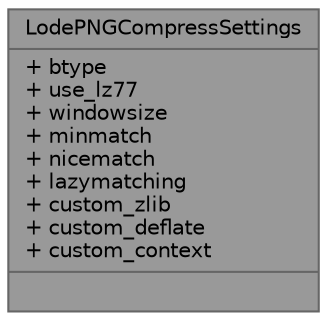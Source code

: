 digraph "LodePNGCompressSettings"
{
 // INTERACTIVE_SVG=YES
 // LATEX_PDF_SIZE
  bgcolor="transparent";
  edge [fontname=Helvetica,fontsize=10,labelfontname=Helvetica,labelfontsize=10];
  node [fontname=Helvetica,fontsize=10,shape=box,height=0.2,width=0.4];
  Node1 [shape=record,label="{LodePNGCompressSettings\n|+ btype\l+ use_lz77\l+ windowsize\l+ minmatch\l+ nicematch\l+ lazymatching\l+ custom_zlib\l+ custom_deflate\l+ custom_context\l|}",height=0.2,width=0.4,color="gray40", fillcolor="grey60", style="filled", fontcolor="black",tooltip=" "];
}

